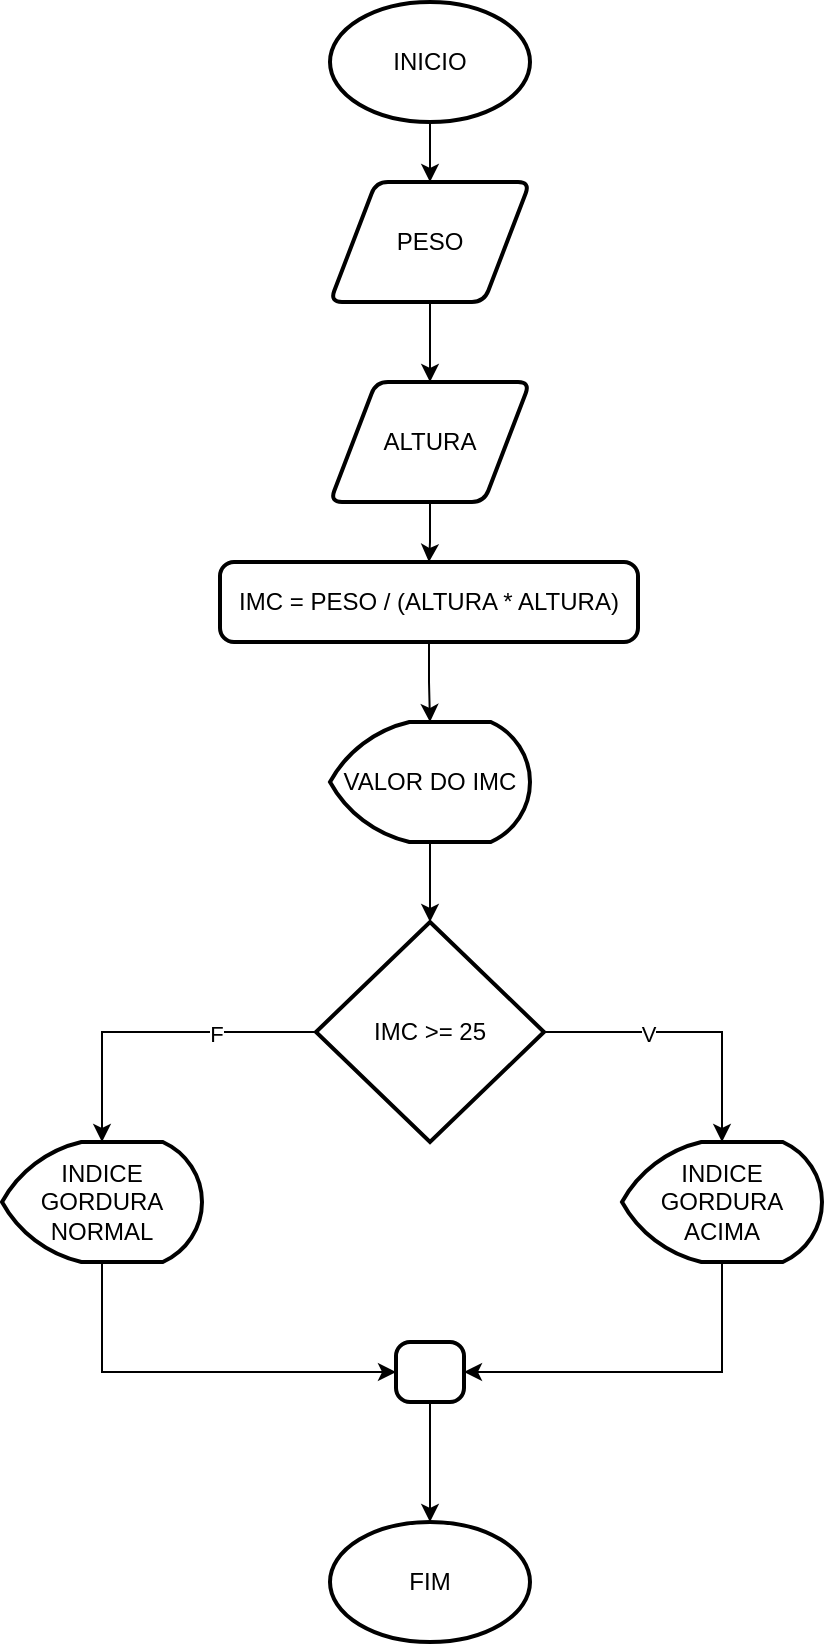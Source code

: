 <mxfile version="26.0.8">
  <diagram name="Page-1" id="BGnttEFfwmCl8xhvsEjg">
    <mxGraphModel dx="1050" dy="557" grid="1" gridSize="10" guides="1" tooltips="1" connect="1" arrows="1" fold="1" page="1" pageScale="1" pageWidth="827" pageHeight="1169" math="0" shadow="0">
      <root>
        <mxCell id="0" />
        <mxCell id="1" parent="0" />
        <mxCell id="AsXzfVtSdMkKYrKMMYJv-26" value="" style="edgeStyle=orthogonalEdgeStyle;rounded=0;orthogonalLoop=1;jettySize=auto;html=1;" edge="1" parent="1" source="AsXzfVtSdMkKYrKMMYJv-1" target="AsXzfVtSdMkKYrKMMYJv-3">
          <mxGeometry relative="1" as="geometry" />
        </mxCell>
        <mxCell id="AsXzfVtSdMkKYrKMMYJv-1" value="INICIO" style="strokeWidth=2;html=1;shape=mxgraph.flowchart.start_1;whiteSpace=wrap;" vertex="1" parent="1">
          <mxGeometry x="364" y="30" width="100" height="60" as="geometry" />
        </mxCell>
        <mxCell id="AsXzfVtSdMkKYrKMMYJv-2" value="FIM" style="strokeWidth=2;html=1;shape=mxgraph.flowchart.start_1;whiteSpace=wrap;" vertex="1" parent="1">
          <mxGeometry x="364" y="790" width="100" height="60" as="geometry" />
        </mxCell>
        <mxCell id="AsXzfVtSdMkKYrKMMYJv-27" value="" style="edgeStyle=orthogonalEdgeStyle;rounded=0;orthogonalLoop=1;jettySize=auto;html=1;" edge="1" parent="1" source="AsXzfVtSdMkKYrKMMYJv-3" target="AsXzfVtSdMkKYrKMMYJv-4">
          <mxGeometry relative="1" as="geometry" />
        </mxCell>
        <mxCell id="AsXzfVtSdMkKYrKMMYJv-3" value="PESO" style="shape=parallelogram;html=1;strokeWidth=2;perimeter=parallelogramPerimeter;whiteSpace=wrap;rounded=1;arcSize=12;size=0.23;" vertex="1" parent="1">
          <mxGeometry x="364" y="120" width="100" height="60" as="geometry" />
        </mxCell>
        <mxCell id="AsXzfVtSdMkKYrKMMYJv-28" value="" style="edgeStyle=orthogonalEdgeStyle;rounded=0;orthogonalLoop=1;jettySize=auto;html=1;" edge="1" parent="1" source="AsXzfVtSdMkKYrKMMYJv-4" target="AsXzfVtSdMkKYrKMMYJv-6">
          <mxGeometry relative="1" as="geometry" />
        </mxCell>
        <mxCell id="AsXzfVtSdMkKYrKMMYJv-4" value="ALTURA" style="shape=parallelogram;html=1;strokeWidth=2;perimeter=parallelogramPerimeter;whiteSpace=wrap;rounded=1;arcSize=12;size=0.23;" vertex="1" parent="1">
          <mxGeometry x="364" y="220" width="100" height="60" as="geometry" />
        </mxCell>
        <mxCell id="AsXzfVtSdMkKYrKMMYJv-30" value="" style="edgeStyle=orthogonalEdgeStyle;rounded=0;orthogonalLoop=1;jettySize=auto;html=1;" edge="1" parent="1" source="AsXzfVtSdMkKYrKMMYJv-5" target="AsXzfVtSdMkKYrKMMYJv-7">
          <mxGeometry relative="1" as="geometry" />
        </mxCell>
        <mxCell id="AsXzfVtSdMkKYrKMMYJv-5" value="VALOR DO IMC" style="strokeWidth=2;html=1;shape=mxgraph.flowchart.display;whiteSpace=wrap;" vertex="1" parent="1">
          <mxGeometry x="364" y="390" width="100" height="60" as="geometry" />
        </mxCell>
        <mxCell id="AsXzfVtSdMkKYrKMMYJv-29" value="" style="edgeStyle=orthogonalEdgeStyle;rounded=0;orthogonalLoop=1;jettySize=auto;html=1;" edge="1" parent="1" source="AsXzfVtSdMkKYrKMMYJv-6" target="AsXzfVtSdMkKYrKMMYJv-5">
          <mxGeometry relative="1" as="geometry" />
        </mxCell>
        <mxCell id="AsXzfVtSdMkKYrKMMYJv-6" value="IMC = PESO / (ALTURA * ALTURA)" style="rounded=1;whiteSpace=wrap;html=1;absoluteArcSize=1;arcSize=14;strokeWidth=2;" vertex="1" parent="1">
          <mxGeometry x="309" y="310" width="209" height="40" as="geometry" />
        </mxCell>
        <mxCell id="AsXzfVtSdMkKYrKMMYJv-7" value="IMC &amp;gt;= 25" style="strokeWidth=2;html=1;shape=mxgraph.flowchart.decision;whiteSpace=wrap;" vertex="1" parent="1">
          <mxGeometry x="357" y="490" width="114" height="110" as="geometry" />
        </mxCell>
        <mxCell id="AsXzfVtSdMkKYrKMMYJv-39" style="edgeStyle=orthogonalEdgeStyle;rounded=0;orthogonalLoop=1;jettySize=auto;html=1;exitX=0.5;exitY=1;exitDx=0;exitDy=0;exitPerimeter=0;entryX=1;entryY=0.5;entryDx=0;entryDy=0;" edge="1" parent="1" source="AsXzfVtSdMkKYrKMMYJv-16" target="AsXzfVtSdMkKYrKMMYJv-23">
          <mxGeometry relative="1" as="geometry" />
        </mxCell>
        <mxCell id="AsXzfVtSdMkKYrKMMYJv-16" value="INDICE GORDURA&lt;div&gt;ACIMA&lt;/div&gt;" style="strokeWidth=2;html=1;shape=mxgraph.flowchart.display;whiteSpace=wrap;" vertex="1" parent="1">
          <mxGeometry x="510" y="600" width="100" height="60" as="geometry" />
        </mxCell>
        <mxCell id="AsXzfVtSdMkKYrKMMYJv-38" style="edgeStyle=orthogonalEdgeStyle;rounded=0;orthogonalLoop=1;jettySize=auto;html=1;entryX=0;entryY=0.5;entryDx=0;entryDy=0;" edge="1" parent="1" source="AsXzfVtSdMkKYrKMMYJv-18" target="AsXzfVtSdMkKYrKMMYJv-23">
          <mxGeometry relative="1" as="geometry">
            <Array as="points">
              <mxPoint x="250" y="715" />
            </Array>
          </mxGeometry>
        </mxCell>
        <mxCell id="AsXzfVtSdMkKYrKMMYJv-18" value="INDICE GORDURA NORMAL" style="strokeWidth=2;html=1;shape=mxgraph.flowchart.display;whiteSpace=wrap;" vertex="1" parent="1">
          <mxGeometry x="200" y="600" width="100" height="60" as="geometry" />
        </mxCell>
        <mxCell id="AsXzfVtSdMkKYrKMMYJv-31" value="" style="edgeStyle=orthogonalEdgeStyle;rounded=0;orthogonalLoop=1;jettySize=auto;html=1;" edge="1" parent="1" source="AsXzfVtSdMkKYrKMMYJv-23" target="AsXzfVtSdMkKYrKMMYJv-2">
          <mxGeometry relative="1" as="geometry" />
        </mxCell>
        <mxCell id="AsXzfVtSdMkKYrKMMYJv-23" value="" style="rounded=1;whiteSpace=wrap;html=1;absoluteArcSize=1;arcSize=14;strokeWidth=2;" vertex="1" parent="1">
          <mxGeometry x="397" y="700" width="34" height="30" as="geometry" />
        </mxCell>
        <mxCell id="AsXzfVtSdMkKYrKMMYJv-34" style="edgeStyle=orthogonalEdgeStyle;rounded=0;orthogonalLoop=1;jettySize=auto;html=1;entryX=0.5;entryY=0;entryDx=0;entryDy=0;entryPerimeter=0;" edge="1" parent="1" source="AsXzfVtSdMkKYrKMMYJv-7" target="AsXzfVtSdMkKYrKMMYJv-18">
          <mxGeometry relative="1" as="geometry" />
        </mxCell>
        <mxCell id="AsXzfVtSdMkKYrKMMYJv-35" value="F" style="edgeLabel;html=1;align=center;verticalAlign=middle;resizable=0;points=[];" vertex="1" connectable="0" parent="AsXzfVtSdMkKYrKMMYJv-34">
          <mxGeometry x="-0.38" y="1" relative="1" as="geometry">
            <mxPoint as="offset" />
          </mxGeometry>
        </mxCell>
        <mxCell id="AsXzfVtSdMkKYrKMMYJv-36" style="edgeStyle=orthogonalEdgeStyle;rounded=0;orthogonalLoop=1;jettySize=auto;html=1;entryX=0.5;entryY=0;entryDx=0;entryDy=0;entryPerimeter=0;" edge="1" parent="1" source="AsXzfVtSdMkKYrKMMYJv-7" target="AsXzfVtSdMkKYrKMMYJv-16">
          <mxGeometry relative="1" as="geometry" />
        </mxCell>
        <mxCell id="AsXzfVtSdMkKYrKMMYJv-37" value="V" style="edgeLabel;html=1;align=center;verticalAlign=middle;resizable=0;points=[];" vertex="1" connectable="0" parent="AsXzfVtSdMkKYrKMMYJv-36">
          <mxGeometry x="-0.281" y="-1" relative="1" as="geometry">
            <mxPoint as="offset" />
          </mxGeometry>
        </mxCell>
      </root>
    </mxGraphModel>
  </diagram>
</mxfile>
